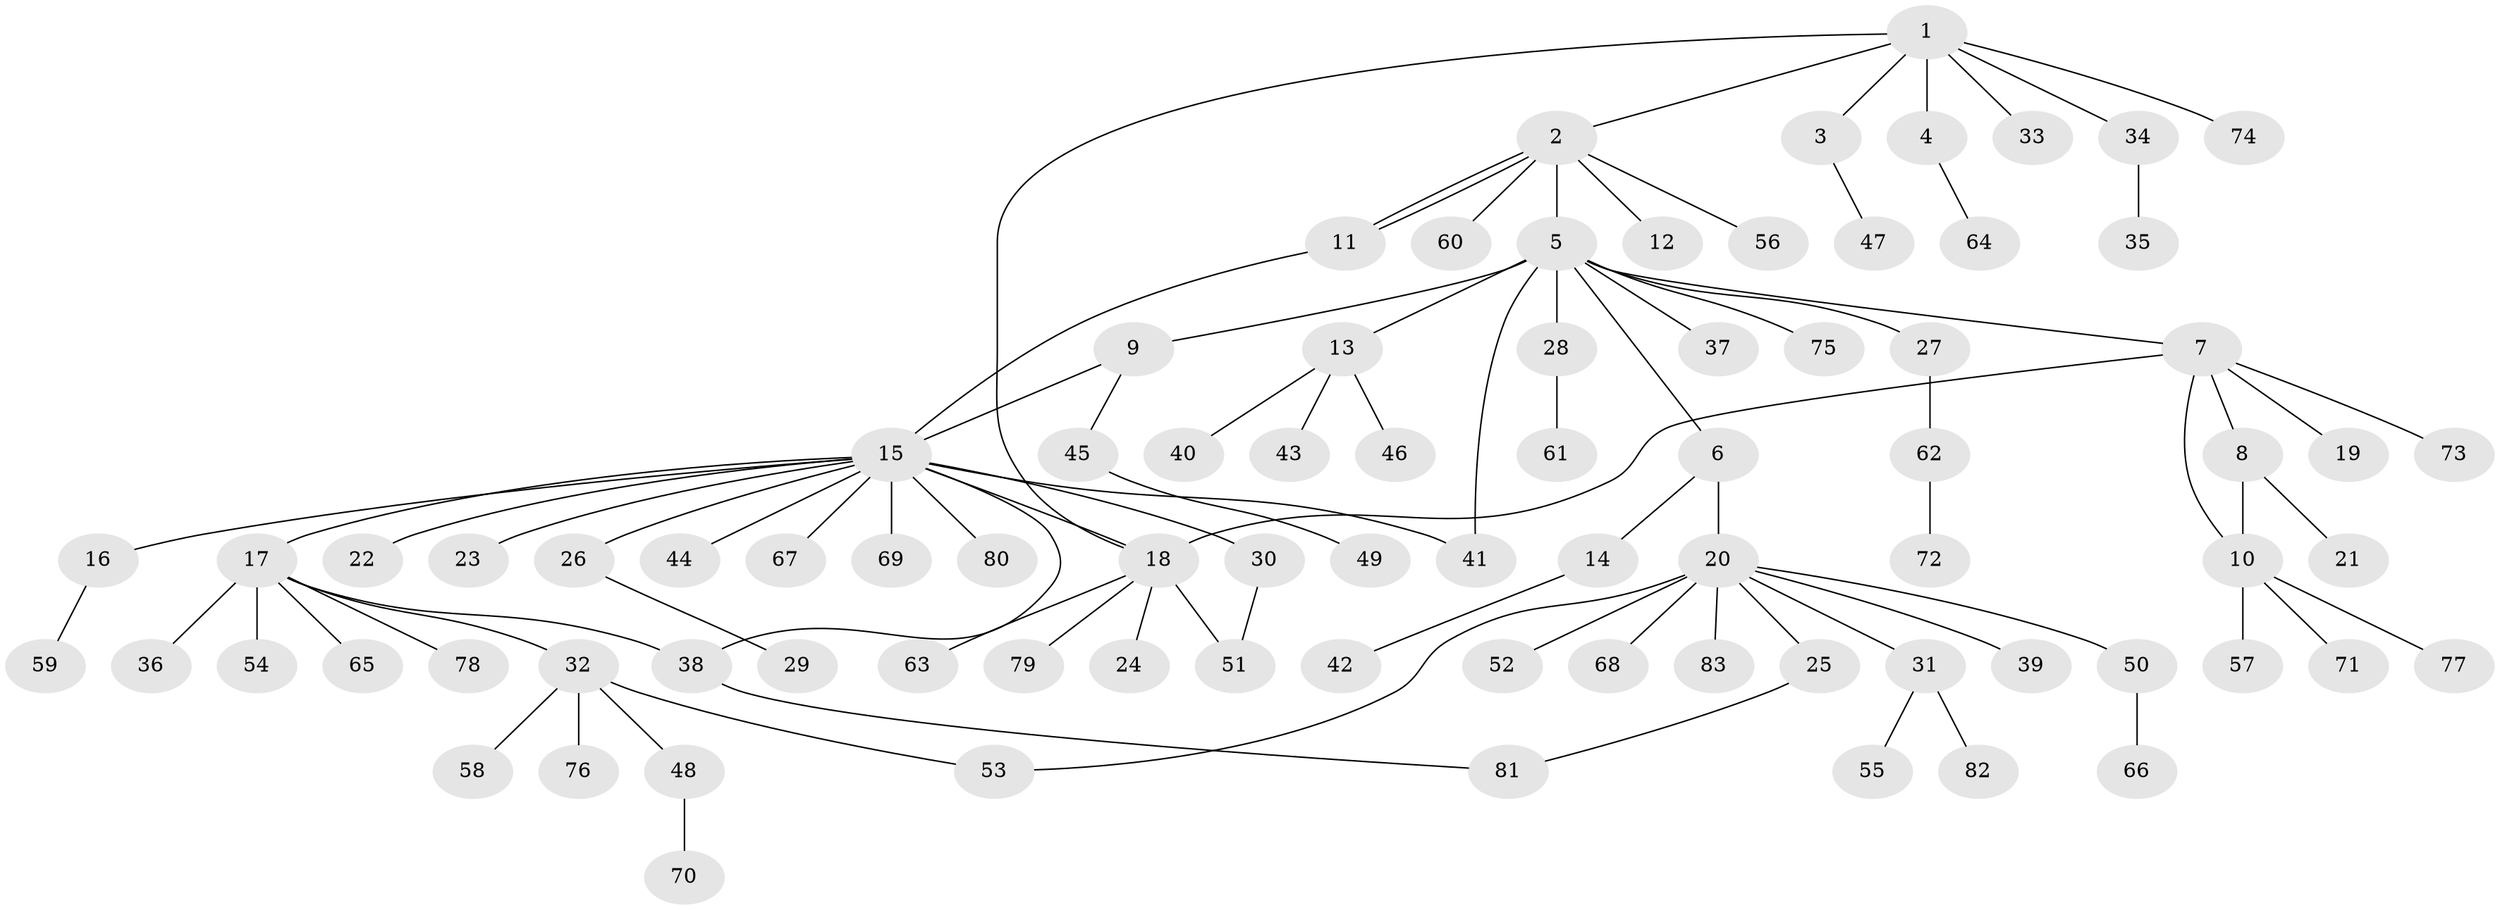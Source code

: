 // Generated by graph-tools (version 1.1) at 2025/01/03/09/25 03:01:56]
// undirected, 83 vertices, 92 edges
graph export_dot {
graph [start="1"]
  node [color=gray90,style=filled];
  1;
  2;
  3;
  4;
  5;
  6;
  7;
  8;
  9;
  10;
  11;
  12;
  13;
  14;
  15;
  16;
  17;
  18;
  19;
  20;
  21;
  22;
  23;
  24;
  25;
  26;
  27;
  28;
  29;
  30;
  31;
  32;
  33;
  34;
  35;
  36;
  37;
  38;
  39;
  40;
  41;
  42;
  43;
  44;
  45;
  46;
  47;
  48;
  49;
  50;
  51;
  52;
  53;
  54;
  55;
  56;
  57;
  58;
  59;
  60;
  61;
  62;
  63;
  64;
  65;
  66;
  67;
  68;
  69;
  70;
  71;
  72;
  73;
  74;
  75;
  76;
  77;
  78;
  79;
  80;
  81;
  82;
  83;
  1 -- 2;
  1 -- 3;
  1 -- 4;
  1 -- 18;
  1 -- 33;
  1 -- 34;
  1 -- 74;
  2 -- 5;
  2 -- 11;
  2 -- 11;
  2 -- 12;
  2 -- 56;
  2 -- 60;
  3 -- 47;
  4 -- 64;
  5 -- 6;
  5 -- 7;
  5 -- 9;
  5 -- 13;
  5 -- 27;
  5 -- 28;
  5 -- 37;
  5 -- 41;
  5 -- 75;
  6 -- 14;
  6 -- 20;
  7 -- 8;
  7 -- 10;
  7 -- 18;
  7 -- 19;
  7 -- 73;
  8 -- 10;
  8 -- 21;
  9 -- 15;
  9 -- 45;
  10 -- 57;
  10 -- 71;
  10 -- 77;
  11 -- 15;
  13 -- 40;
  13 -- 43;
  13 -- 46;
  14 -- 42;
  15 -- 16;
  15 -- 17;
  15 -- 18;
  15 -- 22;
  15 -- 23;
  15 -- 26;
  15 -- 30;
  15 -- 38;
  15 -- 41;
  15 -- 44;
  15 -- 67;
  15 -- 69;
  15 -- 80;
  16 -- 59;
  17 -- 32;
  17 -- 36;
  17 -- 38;
  17 -- 54;
  17 -- 65;
  17 -- 78;
  18 -- 24;
  18 -- 51;
  18 -- 63;
  18 -- 79;
  20 -- 25;
  20 -- 31;
  20 -- 39;
  20 -- 50;
  20 -- 52;
  20 -- 53;
  20 -- 68;
  20 -- 83;
  25 -- 81;
  26 -- 29;
  27 -- 62;
  28 -- 61;
  30 -- 51;
  31 -- 55;
  31 -- 82;
  32 -- 48;
  32 -- 53;
  32 -- 58;
  32 -- 76;
  34 -- 35;
  38 -- 81;
  45 -- 49;
  48 -- 70;
  50 -- 66;
  62 -- 72;
}
